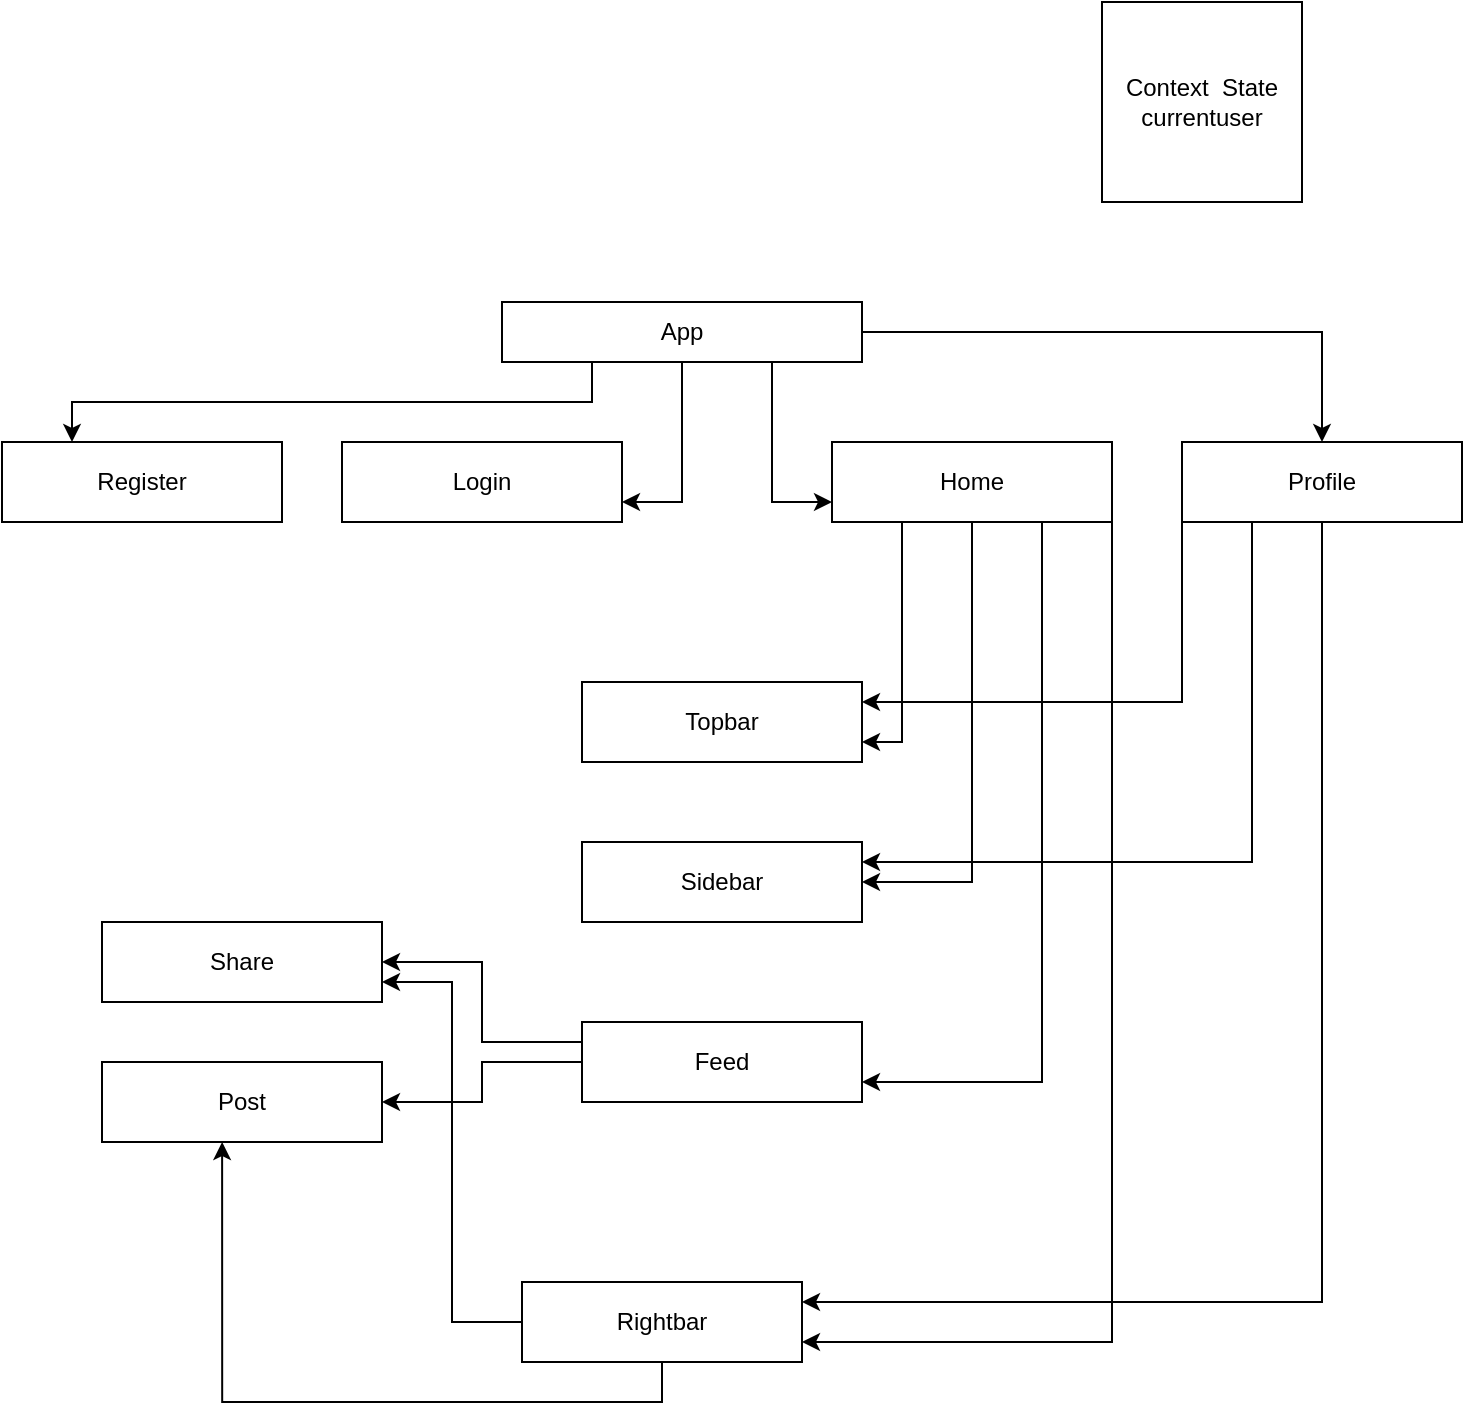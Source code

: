 <mxfile version="15.9.1" type="github">
  <diagram id="0jDTJ4mWHL9xKE8Y6gvn" name="Page-1">
    <mxGraphModel dx="868" dy="450" grid="1" gridSize="10" guides="1" tooltips="1" connect="1" arrows="1" fold="1" page="1" pageScale="1" pageWidth="850" pageHeight="1100" math="0" shadow="0">
      <root>
        <mxCell id="0" />
        <mxCell id="1" parent="0" />
        <mxCell id="yhIbqh_cVYNez5oajuI2-23" style="edgeStyle=orthogonalEdgeStyle;rounded=0;orthogonalLoop=1;jettySize=auto;html=1;exitX=0.25;exitY=1;exitDx=0;exitDy=0;entryX=0.25;entryY=0;entryDx=0;entryDy=0;" edge="1" parent="1" source="yhIbqh_cVYNez5oajuI2-27" target="yhIbqh_cVYNez5oajuI2-33">
          <mxGeometry relative="1" as="geometry" />
        </mxCell>
        <mxCell id="yhIbqh_cVYNez5oajuI2-24" style="edgeStyle=orthogonalEdgeStyle;rounded=0;orthogonalLoop=1;jettySize=auto;html=1;exitX=0.5;exitY=1;exitDx=0;exitDy=0;entryX=1;entryY=0.75;entryDx=0;entryDy=0;" edge="1" parent="1" source="yhIbqh_cVYNez5oajuI2-27" target="yhIbqh_cVYNez5oajuI2-34">
          <mxGeometry relative="1" as="geometry" />
        </mxCell>
        <mxCell id="yhIbqh_cVYNez5oajuI2-25" style="edgeStyle=orthogonalEdgeStyle;rounded=0;orthogonalLoop=1;jettySize=auto;html=1;exitX=0.75;exitY=1;exitDx=0;exitDy=0;entryX=0;entryY=0.75;entryDx=0;entryDy=0;" edge="1" parent="1" source="yhIbqh_cVYNez5oajuI2-27" target="yhIbqh_cVYNez5oajuI2-32">
          <mxGeometry relative="1" as="geometry" />
        </mxCell>
        <mxCell id="yhIbqh_cVYNez5oajuI2-26" style="edgeStyle=orthogonalEdgeStyle;rounded=0;orthogonalLoop=1;jettySize=auto;html=1;exitX=1;exitY=0.5;exitDx=0;exitDy=0;" edge="1" parent="1" source="yhIbqh_cVYNez5oajuI2-27" target="yhIbqh_cVYNez5oajuI2-38">
          <mxGeometry relative="1" as="geometry" />
        </mxCell>
        <mxCell id="yhIbqh_cVYNez5oajuI2-27" value="App" style="rounded=0;whiteSpace=wrap;html=1;" vertex="1" parent="1">
          <mxGeometry x="300" y="160" width="180" height="30" as="geometry" />
        </mxCell>
        <mxCell id="yhIbqh_cVYNez5oajuI2-28" style="edgeStyle=orthogonalEdgeStyle;rounded=0;orthogonalLoop=1;jettySize=auto;html=1;exitX=1;exitY=1;exitDx=0;exitDy=0;entryX=1;entryY=0.75;entryDx=0;entryDy=0;" edge="1" parent="1" source="yhIbqh_cVYNez5oajuI2-32" target="yhIbqh_cVYNez5oajuI2-46">
          <mxGeometry relative="1" as="geometry" />
        </mxCell>
        <mxCell id="yhIbqh_cVYNez5oajuI2-29" style="edgeStyle=orthogonalEdgeStyle;rounded=0;orthogonalLoop=1;jettySize=auto;html=1;exitX=0.75;exitY=1;exitDx=0;exitDy=0;entryX=1;entryY=0.75;entryDx=0;entryDy=0;" edge="1" parent="1" source="yhIbqh_cVYNez5oajuI2-32" target="yhIbqh_cVYNez5oajuI2-43">
          <mxGeometry relative="1" as="geometry" />
        </mxCell>
        <mxCell id="yhIbqh_cVYNez5oajuI2-30" style="edgeStyle=orthogonalEdgeStyle;rounded=0;orthogonalLoop=1;jettySize=auto;html=1;entryX=1;entryY=0.5;entryDx=0;entryDy=0;" edge="1" parent="1" source="yhIbqh_cVYNez5oajuI2-32" target="yhIbqh_cVYNez5oajuI2-40">
          <mxGeometry relative="1" as="geometry" />
        </mxCell>
        <mxCell id="yhIbqh_cVYNez5oajuI2-31" style="edgeStyle=orthogonalEdgeStyle;rounded=0;orthogonalLoop=1;jettySize=auto;html=1;exitX=0.25;exitY=1;exitDx=0;exitDy=0;entryX=1;entryY=0.75;entryDx=0;entryDy=0;" edge="1" parent="1" source="yhIbqh_cVYNez5oajuI2-32" target="yhIbqh_cVYNez5oajuI2-39">
          <mxGeometry relative="1" as="geometry" />
        </mxCell>
        <mxCell id="yhIbqh_cVYNez5oajuI2-32" value="Home" style="rounded=0;whiteSpace=wrap;html=1;" vertex="1" parent="1">
          <mxGeometry x="465" y="230" width="140" height="40" as="geometry" />
        </mxCell>
        <mxCell id="yhIbqh_cVYNez5oajuI2-33" value="Register" style="rounded=0;whiteSpace=wrap;html=1;" vertex="1" parent="1">
          <mxGeometry x="50" y="230" width="140" height="40" as="geometry" />
        </mxCell>
        <mxCell id="yhIbqh_cVYNez5oajuI2-34" value="Login" style="rounded=0;whiteSpace=wrap;html=1;" vertex="1" parent="1">
          <mxGeometry x="220" y="230" width="140" height="40" as="geometry" />
        </mxCell>
        <mxCell id="yhIbqh_cVYNez5oajuI2-35" style="edgeStyle=orthogonalEdgeStyle;rounded=0;orthogonalLoop=1;jettySize=auto;html=1;exitX=0;exitY=1;exitDx=0;exitDy=0;entryX=1;entryY=0.25;entryDx=0;entryDy=0;" edge="1" parent="1" source="yhIbqh_cVYNez5oajuI2-38" target="yhIbqh_cVYNez5oajuI2-39">
          <mxGeometry relative="1" as="geometry" />
        </mxCell>
        <mxCell id="yhIbqh_cVYNez5oajuI2-36" style="edgeStyle=orthogonalEdgeStyle;rounded=0;orthogonalLoop=1;jettySize=auto;html=1;exitX=0.25;exitY=1;exitDx=0;exitDy=0;entryX=1;entryY=0.25;entryDx=0;entryDy=0;" edge="1" parent="1" source="yhIbqh_cVYNez5oajuI2-38" target="yhIbqh_cVYNez5oajuI2-40">
          <mxGeometry relative="1" as="geometry" />
        </mxCell>
        <mxCell id="yhIbqh_cVYNez5oajuI2-37" style="edgeStyle=orthogonalEdgeStyle;rounded=0;orthogonalLoop=1;jettySize=auto;html=1;exitX=0.5;exitY=1;exitDx=0;exitDy=0;entryX=1;entryY=0.25;entryDx=0;entryDy=0;" edge="1" parent="1" source="yhIbqh_cVYNez5oajuI2-38" target="yhIbqh_cVYNez5oajuI2-46">
          <mxGeometry relative="1" as="geometry" />
        </mxCell>
        <mxCell id="yhIbqh_cVYNez5oajuI2-38" value="Profile" style="rounded=0;whiteSpace=wrap;html=1;" vertex="1" parent="1">
          <mxGeometry x="640" y="230" width="140" height="40" as="geometry" />
        </mxCell>
        <mxCell id="yhIbqh_cVYNez5oajuI2-39" value="Topbar" style="rounded=0;whiteSpace=wrap;html=1;" vertex="1" parent="1">
          <mxGeometry x="340" y="350" width="140" height="40" as="geometry" />
        </mxCell>
        <mxCell id="yhIbqh_cVYNez5oajuI2-40" value="Sidebar" style="rounded=0;whiteSpace=wrap;html=1;" vertex="1" parent="1">
          <mxGeometry x="340" y="430" width="140" height="40" as="geometry" />
        </mxCell>
        <mxCell id="yhIbqh_cVYNez5oajuI2-41" style="edgeStyle=orthogonalEdgeStyle;rounded=0;orthogonalLoop=1;jettySize=auto;html=1;exitX=0;exitY=0.25;exitDx=0;exitDy=0;entryX=1;entryY=0.5;entryDx=0;entryDy=0;" edge="1" parent="1" source="yhIbqh_cVYNez5oajuI2-43" target="yhIbqh_cVYNez5oajuI2-47">
          <mxGeometry relative="1" as="geometry" />
        </mxCell>
        <mxCell id="yhIbqh_cVYNez5oajuI2-42" style="edgeStyle=orthogonalEdgeStyle;rounded=0;orthogonalLoop=1;jettySize=auto;html=1;exitX=0;exitY=0.5;exitDx=0;exitDy=0;entryX=1;entryY=0.5;entryDx=0;entryDy=0;" edge="1" parent="1" source="yhIbqh_cVYNez5oajuI2-43" target="yhIbqh_cVYNez5oajuI2-48">
          <mxGeometry relative="1" as="geometry" />
        </mxCell>
        <mxCell id="yhIbqh_cVYNez5oajuI2-43" value="Feed" style="rounded=0;whiteSpace=wrap;html=1;" vertex="1" parent="1">
          <mxGeometry x="340" y="520" width="140" height="40" as="geometry" />
        </mxCell>
        <mxCell id="yhIbqh_cVYNez5oajuI2-44" style="edgeStyle=orthogonalEdgeStyle;rounded=0;orthogonalLoop=1;jettySize=auto;html=1;exitX=0;exitY=0.5;exitDx=0;exitDy=0;entryX=1;entryY=0.75;entryDx=0;entryDy=0;" edge="1" parent="1" source="yhIbqh_cVYNez5oajuI2-46" target="yhIbqh_cVYNez5oajuI2-47">
          <mxGeometry relative="1" as="geometry" />
        </mxCell>
        <mxCell id="yhIbqh_cVYNez5oajuI2-45" style="edgeStyle=orthogonalEdgeStyle;rounded=0;orthogonalLoop=1;jettySize=auto;html=1;exitX=0.5;exitY=1;exitDx=0;exitDy=0;entryX=0.429;entryY=1;entryDx=0;entryDy=0;entryPerimeter=0;" edge="1" parent="1" source="yhIbqh_cVYNez5oajuI2-46" target="yhIbqh_cVYNez5oajuI2-48">
          <mxGeometry relative="1" as="geometry" />
        </mxCell>
        <mxCell id="yhIbqh_cVYNez5oajuI2-46" value="Rightbar" style="rounded=0;whiteSpace=wrap;html=1;" vertex="1" parent="1">
          <mxGeometry x="310" y="650" width="140" height="40" as="geometry" />
        </mxCell>
        <mxCell id="yhIbqh_cVYNez5oajuI2-47" value="Share" style="rounded=0;whiteSpace=wrap;html=1;" vertex="1" parent="1">
          <mxGeometry x="100" y="470" width="140" height="40" as="geometry" />
        </mxCell>
        <mxCell id="yhIbqh_cVYNez5oajuI2-48" value="Post" style="rounded=0;whiteSpace=wrap;html=1;" vertex="1" parent="1">
          <mxGeometry x="100" y="540" width="140" height="40" as="geometry" />
        </mxCell>
        <mxCell id="yhIbqh_cVYNez5oajuI2-49" value="Context&amp;nbsp; State&lt;br&gt;currentuser" style="whiteSpace=wrap;html=1;aspect=fixed;" vertex="1" parent="1">
          <mxGeometry x="600" y="10" width="100" height="100" as="geometry" />
        </mxCell>
      </root>
    </mxGraphModel>
  </diagram>
</mxfile>
